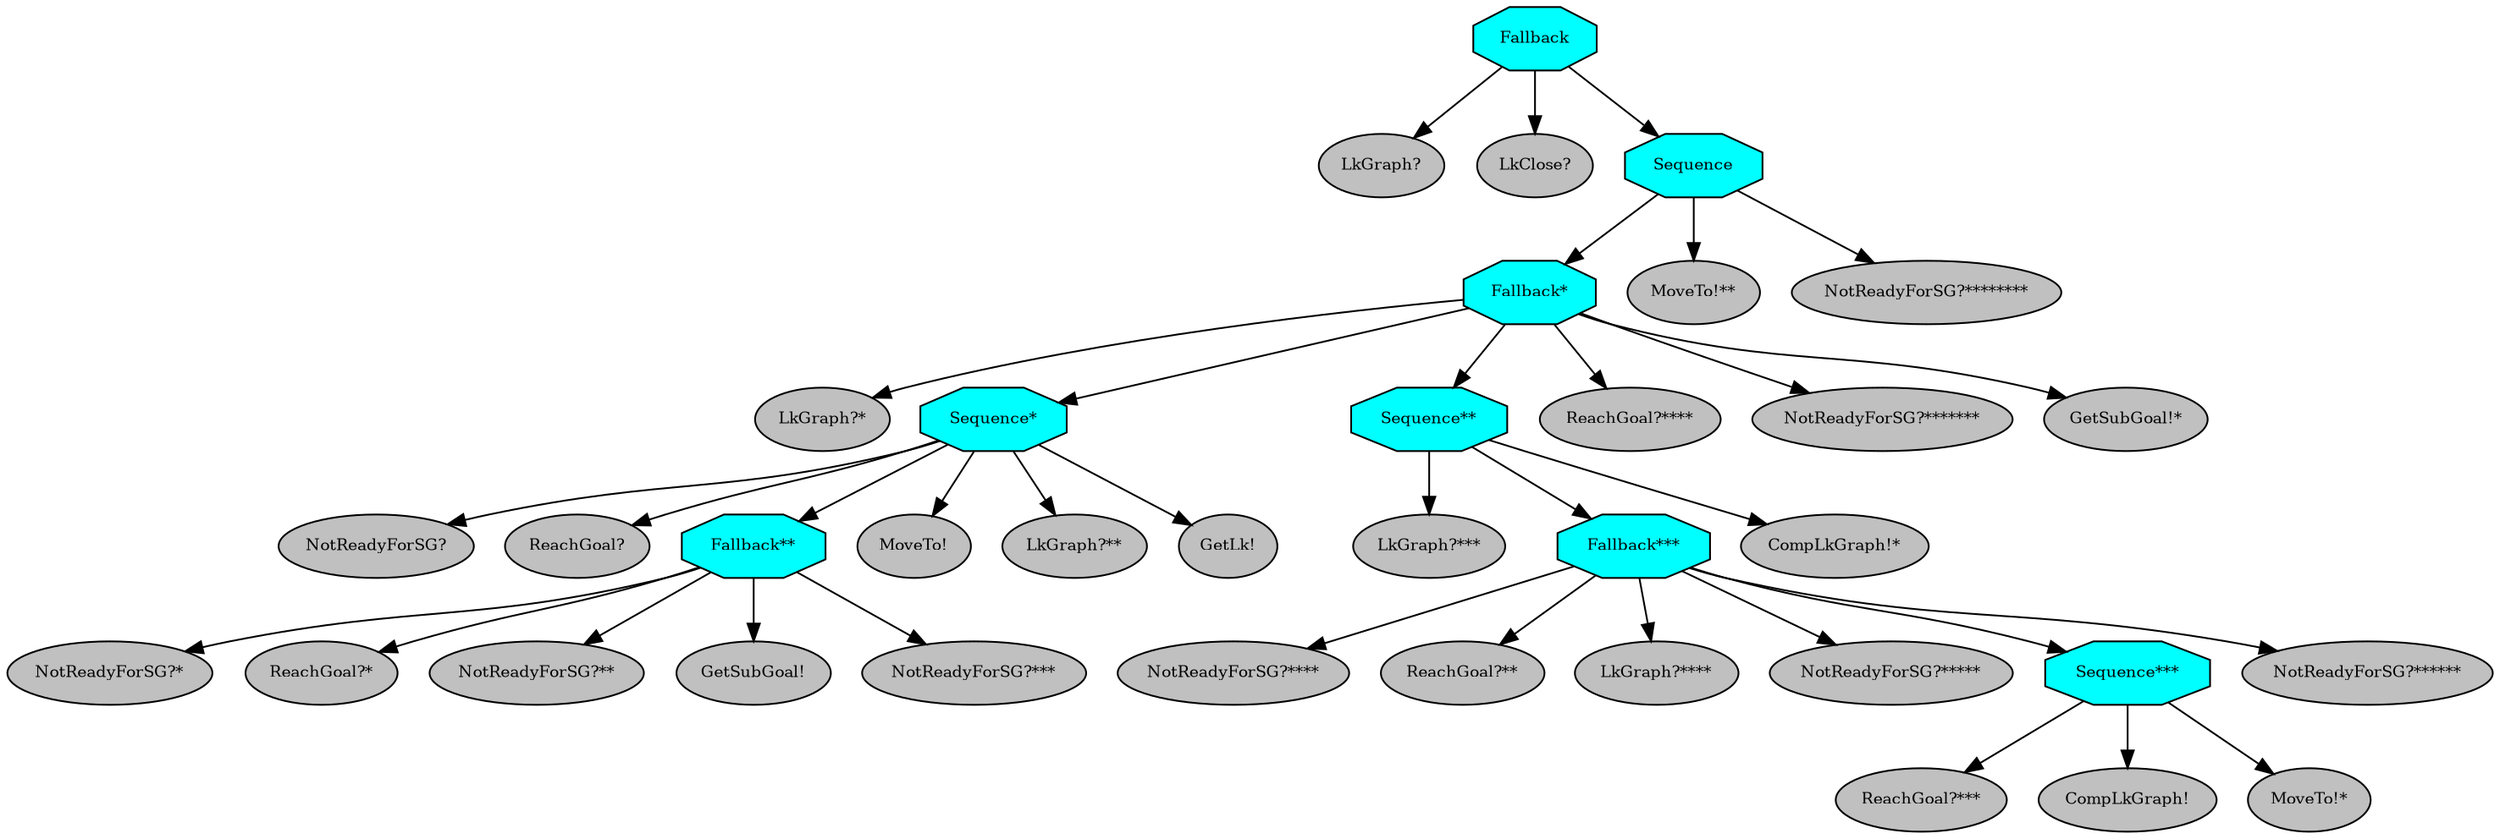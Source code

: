 digraph pastafarianism {
ordering=out;
graph [fontname="times-roman"];
node [fontname="times-roman"];
edge [fontname="times-roman"];
Fallback [fillcolor=cyan, fontcolor=black, fontsize=9, label=Fallback, shape=octagon, style=filled];
"LkGraph?" [fillcolor=gray, fontcolor=black, fontsize=9, label="LkGraph?", shape=ellipse, style=filled];
Fallback -> "LkGraph?";
"LkClose?" [fillcolor=gray, fontcolor=black, fontsize=9, label="LkClose?", shape=ellipse, style=filled];
Fallback -> "LkClose?";
Sequence [fillcolor=cyan, fontcolor=black, fontsize=9, label=Sequence, shape=octagon, style=filled];
Fallback -> Sequence;
"Fallback*" [fillcolor=cyan, fontcolor=black, fontsize=9, label="Fallback*", shape=octagon, style=filled];
Sequence -> "Fallback*";
"LkGraph?*" [fillcolor=gray, fontcolor=black, fontsize=9, label="LkGraph?*", shape=ellipse, style=filled];
"Fallback*" -> "LkGraph?*";
"Sequence*" [fillcolor=cyan, fontcolor=black, fontsize=9, label="Sequence*", shape=octagon, style=filled];
"Fallback*" -> "Sequence*";
"NotReadyForSG?" [fillcolor=gray, fontcolor=black, fontsize=9, label="NotReadyForSG?", shape=ellipse, style=filled];
"Sequence*" -> "NotReadyForSG?";
"ReachGoal?" [fillcolor=gray, fontcolor=black, fontsize=9, label="ReachGoal?", shape=ellipse, style=filled];
"Sequence*" -> "ReachGoal?";
"Fallback**" [fillcolor=cyan, fontcolor=black, fontsize=9, label="Fallback**", shape=octagon, style=filled];
"Sequence*" -> "Fallback**";
"NotReadyForSG?*" [fillcolor=gray, fontcolor=black, fontsize=9, label="NotReadyForSG?*", shape=ellipse, style=filled];
"Fallback**" -> "NotReadyForSG?*";
"ReachGoal?*" [fillcolor=gray, fontcolor=black, fontsize=9, label="ReachGoal?*", shape=ellipse, style=filled];
"Fallback**" -> "ReachGoal?*";
"NotReadyForSG?**" [fillcolor=gray, fontcolor=black, fontsize=9, label="NotReadyForSG?**", shape=ellipse, style=filled];
"Fallback**" -> "NotReadyForSG?**";
"GetSubGoal!" [fillcolor=gray, fontcolor=black, fontsize=9, label="GetSubGoal!", shape=ellipse, style=filled];
"Fallback**" -> "GetSubGoal!";
"NotReadyForSG?***" [fillcolor=gray, fontcolor=black, fontsize=9, label="NotReadyForSG?***", shape=ellipse, style=filled];
"Fallback**" -> "NotReadyForSG?***";
"MoveTo!" [fillcolor=gray, fontcolor=black, fontsize=9, label="MoveTo!", shape=ellipse, style=filled];
"Sequence*" -> "MoveTo!";
"LkGraph?**" [fillcolor=gray, fontcolor=black, fontsize=9, label="LkGraph?**", shape=ellipse, style=filled];
"Sequence*" -> "LkGraph?**";
"GetLk!" [fillcolor=gray, fontcolor=black, fontsize=9, label="GetLk!", shape=ellipse, style=filled];
"Sequence*" -> "GetLk!";
"Sequence**" [fillcolor=cyan, fontcolor=black, fontsize=9, label="Sequence**", shape=octagon, style=filled];
"Fallback*" -> "Sequence**";
"LkGraph?***" [fillcolor=gray, fontcolor=black, fontsize=9, label="LkGraph?***", shape=ellipse, style=filled];
"Sequence**" -> "LkGraph?***";
"Fallback***" [fillcolor=cyan, fontcolor=black, fontsize=9, label="Fallback***", shape=octagon, style=filled];
"Sequence**" -> "Fallback***";
"NotReadyForSG?****" [fillcolor=gray, fontcolor=black, fontsize=9, label="NotReadyForSG?****", shape=ellipse, style=filled];
"Fallback***" -> "NotReadyForSG?****";
"ReachGoal?**" [fillcolor=gray, fontcolor=black, fontsize=9, label="ReachGoal?**", shape=ellipse, style=filled];
"Fallback***" -> "ReachGoal?**";
"LkGraph?****" [fillcolor=gray, fontcolor=black, fontsize=9, label="LkGraph?****", shape=ellipse, style=filled];
"Fallback***" -> "LkGraph?****";
"NotReadyForSG?*****" [fillcolor=gray, fontcolor=black, fontsize=9, label="NotReadyForSG?*****", shape=ellipse, style=filled];
"Fallback***" -> "NotReadyForSG?*****";
"Sequence***" [fillcolor=cyan, fontcolor=black, fontsize=9, label="Sequence***", shape=octagon, style=filled];
"Fallback***" -> "Sequence***";
"ReachGoal?***" [fillcolor=gray, fontcolor=black, fontsize=9, label="ReachGoal?***", shape=ellipse, style=filled];
"Sequence***" -> "ReachGoal?***";
"CompLkGraph!" [fillcolor=gray, fontcolor=black, fontsize=9, label="CompLkGraph!", shape=ellipse, style=filled];
"Sequence***" -> "CompLkGraph!";
"MoveTo!*" [fillcolor=gray, fontcolor=black, fontsize=9, label="MoveTo!*", shape=ellipse, style=filled];
"Sequence***" -> "MoveTo!*";
"NotReadyForSG?******" [fillcolor=gray, fontcolor=black, fontsize=9, label="NotReadyForSG?******", shape=ellipse, style=filled];
"Fallback***" -> "NotReadyForSG?******";
"CompLkGraph!*" [fillcolor=gray, fontcolor=black, fontsize=9, label="CompLkGraph!*", shape=ellipse, style=filled];
"Sequence**" -> "CompLkGraph!*";
"ReachGoal?****" [fillcolor=gray, fontcolor=black, fontsize=9, label="ReachGoal?****", shape=ellipse, style=filled];
"Fallback*" -> "ReachGoal?****";
"NotReadyForSG?*******" [fillcolor=gray, fontcolor=black, fontsize=9, label="NotReadyForSG?*******", shape=ellipse, style=filled];
"Fallback*" -> "NotReadyForSG?*******";
"GetSubGoal!*" [fillcolor=gray, fontcolor=black, fontsize=9, label="GetSubGoal!*", shape=ellipse, style=filled];
"Fallback*" -> "GetSubGoal!*";
"MoveTo!**" [fillcolor=gray, fontcolor=black, fontsize=9, label="MoveTo!**", shape=ellipse, style=filled];
Sequence -> "MoveTo!**";
"NotReadyForSG?********" [fillcolor=gray, fontcolor=black, fontsize=9, label="NotReadyForSG?********", shape=ellipse, style=filled];
Sequence -> "NotReadyForSG?********";
}
